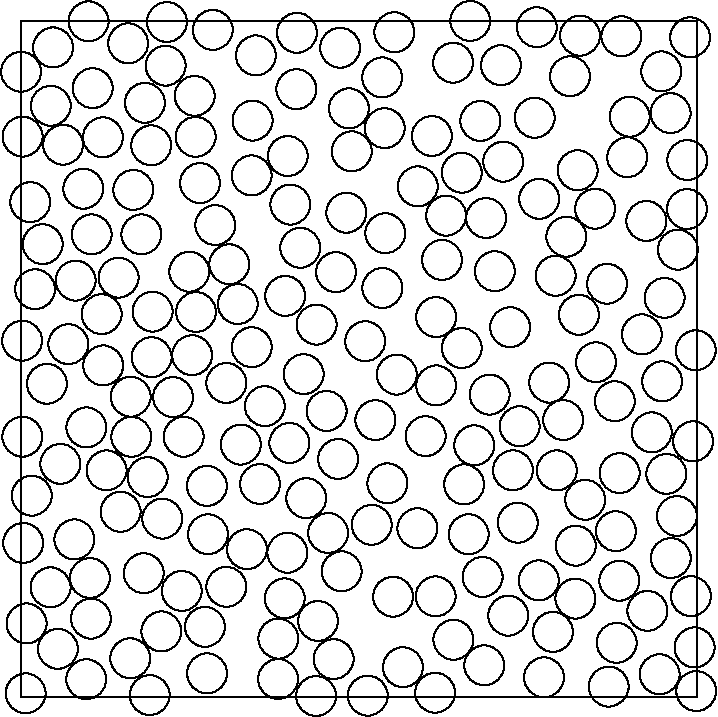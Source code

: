 #FIG 3.2
Landscape
Center
Inches
Letter
100.00
Single
-2
1200 2
2 2 0 1 0 7 50 -1 -1 0.000 0 0 -1 0 0 5
                       0 0 0 5070 5070 5070 5070 0 0 0 
1 3 0 1 0 7 50 -1 -1 0.000 1 0.0000 1564 1828 150 150 1564 1828 1564 1828
1 3 0 1 0 7 50 -1 -1 0.000 1 0.0000 357 2427 150 150 357 2427 357 2427
1 3 0 1 0 7 50 -1 -1 0.000 1 0.0000 1542 4247 150 150 1542 4247 1542 4247
1 3 0 1 0 7 50 -1 -1 0.000 1 0.0000 4186 2207 150 150 4186 2207 4186 2207
1 3 0 1 0 7 50 -1 -1 0.000 1 0.0000 4804 382 150 150 4804 382 4804 382
1 3 0 1 0 7 50 -1 -1 0.000 1 0.0000 2293 2928 150 150 2293 2928 2293 2928
1 3 0 1 0 7 50 -1 -1 0.000 1 0.0000 1830 2892 150 150 1830 2892 1830 2892
1 3 0 1 0 7 50 -1 -1 0.000 1 0.0000 4092 1621 150 150 4092 1621 4092 1621
1 3 0 1 0 7 50 -1 -1 0.000 1 0.0000 4996 1414 150 150 4996 1414 4996 1414
1 3 0 1 0 7 50 -1 -1 0.000 1 0.0000 4162 3938 150 150 4162 3938 4162 3938
1 3 0 1 0 7 50 -1 -1 0.000 1 0.0000 3307 1141 150 150 3307 1141 3307 1141
1 3 0 1 0 7 50 -1 -1 0.000 1 0.0000 1381 4547 150 150 1381 4547 1381 4547
1 3 0 1 0 7 50 -1 -1 0.000 1 0.0000 931 617 150 150 931 617 931 617
1 3 0 1 0 7 50 -1 -1 0.000 1 0.0000 3111 4319 150 150 3111 4319 3111 4319
1 3 0 1 0 7 50 -1 -1 0.000 1 0.0000 3447 753 150 150 3447 753 3447 753
1 3 0 1 0 7 50 -1 -1 0.000 1 0.0000 4194 113 150 150 4194 113 4194 113
1 3 0 1 0 7 50 -1 -1 0.000 1 0.0000 3476 4836 150 150 3476 4836 3476 4836
1 3 0 1 0 7 50 -1 -1 0.000 1 0.0000 2096 1704 150 150 2096 1704 2096 1704
1 3 0 1 0 7 50 -1 -1 0.000 1 0.0000 317 931 150 150 317 931 317 931
1 3 0 1 0 7 50 -1 -1 0.000 1 0.0000 4658 2354 150 150 4658 2354 4658 2354
1 3 0 1 0 7 50 -1 -1 0.000 1 0.0000 164 1677 150 150 164 1677 164 1677
1 3 0 1 0 7 50 -1 -1 0.000 1 0.0000 1794 3476 150 150 1794 3476 1794 3476
1 3 0 1 0 7 50 -1 -1 0.000 1 0.0000 643 3374 150 150 643 3374 643 3374
1 3 0 1 0 7 50 -1 -1 0.000 1 0.0000 3963 2715 150 150 3963 2715 3963 2715
1 3 0 1 0 7 50 -1 -1 0.000 1 0.0000 3242 316 150 150 3242 316 3242 316
1 3 0 1 0 7 50 -1 -1 0.000 1 0.0000 1061 3735 150 150 1061 3735 1061 3735
1 3 0 1 0 7 50 -1 -1 0.000 1 0.0000 2660 2997 150 150 2660 2997 2660 2997
1 3 0 1 0 7 50 -1 -1 0.000 1 0.0000 4873 694 150 150 4873 694 4873 694
1 3 0 1 0 7 50 -1 -1 0.000 1 0.0000 844 1270 150 150 844 1270 844 1270
1 3 0 1 0 7 50 -1 -1 0.000 1 0.0000 223 4251 150 150 223 4251 223 4251
1 3 0 1 0 7 50 -1 -1 0.000 1 0.0000 1932 4635 150 150 1932 4635 1932 4635
1 3 0 1 0 7 50 -1 -1 0.000 1 0.0000 967 5059 150 150 967 5059 967 5059
1 3 0 1 0 7 50 -1 -1 0.000 1 0.0000 1732 2450 150 150 1732 2450 1732 2450
1 3 0 1 0 7 50 -1 -1 0.000 1 0.0000 3159 1795 150 150 3159 1795 3159 1795
1 3 0 1 0 7 50 -1 -1 0.000 1 0.0000 402 3892 150 150 402 3892 402 3892
1 3 0 1 0 7 50 -1 -1 0.000 1 0.0000 2121 2652 150 150 2121 2652 2121 2652
1 3 0 1 0 7 50 -1 -1 0.000 1 0.0000 12 3121 150 150 12 3121 12 3121
1 3 0 1 0 7 50 -1 -1 0.000 1 0.0000 2975 3808 150 150 2975 3808 2975 3808
1 3 0 1 0 7 50 -1 -1 0.000 1 0.0000 4491 3394 150 150 4491 3394 4491 3394
1 3 0 1 0 7 50 -1 -1 0.000 1 0.0000 4548 1025 150 150 4548 1025 4548 1025
1 3 0 1 0 7 50 -1 -1 0.000 1 0.0000 4314 2563 150 150 4314 2563 4314 2563
1 3 0 1 0 7 50 -1 -1 0.000 1 0.0000 531 1604 150 150 531 1604 531 1604
1 3 0 1 0 7 50 -1 -1 0.000 1 0.0000 3463 4173 150 150 3463 4173 3463 4173
1 3 0 1 0 7 50 -1 -1 0.000 1 0.0000 71 1362 150 150 71 1362 71 1362
1 3 0 1 0 7 50 -1 -1 0.000 1 0.0000 2229 4503 150 150 2229 4503 2229 4503
1 3 0 1 0 7 50 -1 -1 0.000 1 0.0000 2022 1380 150 150 2022 1380 2022 1380
1 3 0 1 0 7 50 -1 -1 0.000 1 0.0000 2792 4321 150 150 2792 4321 2792 4321
1 3 0 1 0 7 50 -1 -1 0.000 1 0.0000 2866 4850 150 150 2866 4850 2866 4850
1 3 0 1 0 7 50 -1 -1 0.000 1 0.0000 518 4181 150 150 518 4181 518 4181
1 3 0 1 0 7 50 -1 -1 0.000 1 0.0000 2442 1441 150 150 2442 1441 2442 1441
1 3 0 1 0 7 50 -1 -1 0.000 1 0.0000 2218 2280 150 150 2218 2280 2218 2280
1 3 0 1 0 7 50 -1 -1 0.000 1 0.0000 3854 729 150 150 3854 729 3854 729
1 3 0 1 0 7 50 -1 -1 0.000 1 0.0000 1344 1219 150 150 1344 1219 1344 1219
1 3 0 1 0 7 50 -1 -1 0.000 1 0.0000 3885 4199 150 150 3885 4199 3885 4199
1 3 0 1 0 7 50 -1 -1 0.000 1 0.0000 2380 3288 150 150 2380 3288 2380 3288
1 3 0 1 0 7 50 -1 -1 0.000 1 0.0000 1763 262 150 150 1763 262 1763 262
1 3 0 1 0 7 50 -1 -1 0.000 1 0.0000 5020 126 150 150 5020 126 5020 126
1 3 0 1 0 7 50 -1 -1 0.000 1 0.0000 4489 4201 150 150 4489 4201 4489 4201
1 3 0 1 0 7 50 -1 -1 0.000 1 0.0000 411 1950 150 150 411 1950 411 1950
1 3 0 1 0 7 50 -1 -1 0.000 1 0.0000 3555 1880 150 150 3555 1880 3555 1880
1 3 0 1 0 7 50 -1 -1 0.000 1 0.0000 4176 1123 150 150 4176 1123 4176 1123
1 3 0 1 0 7 50 -1 -1 0.000 1 0.0000 4692 1503 150 150 4692 1503 4692 1503
1 3 0 1 0 7 50 -1 -1 0.000 1 0.0000 805 171 150 150 805 171 805 171
1 3 0 1 0 7 50 -1 -1 0.000 1 0.0000 1264 1883 150 150 1264 1883 1264 1883
1 3 0 1 0 7 50 -1 -1 0.000 1 0.0000 3115 2737 150 150 3115 2737 3115 2737
1 3 0 1 0 7 50 -1 -1 0.000 1 0.0000 196 2724 150 150 196 2724 196 2724
1 3 0 1 0 7 50 -1 -1 0.000 1 0.0000 492 3052 150 150 492 3052 492 3052
1 3 0 1 0 7 50 -1 -1 0.000 1 0.0000 3490 1481 150 150 3490 1481 3490 1481
1 3 0 1 0 7 50 -1 -1 0.000 1 0.0000 3727 3766 150 150 3727 3766 3727 3766
1 3 0 1 0 7 50 -1 -1 0.000 1 0.0000 4011 1914 150 150 4011 1914 4011 1914
1 3 0 1 0 7 50 -1 -1 0.000 1 0.0000 3307 2456 150 150 3307 2456 3307 2456
1 3 0 1 0 7 50 -1 -1 0.000 1 0.0000 1440 70 150 150 1440 70 1440 70
1 3 0 1 0 7 50 -1 -1 0.000 1 0.0000 606 2202 150 150 606 2202 606 2202
1 3 0 1 0 7 50 -1 -1 0.000 1 0.0000 2346 4789 150 150 2346 4789 2346 4789
1 3 0 1 0 7 50 -1 -1 0.000 1 0.0000 3670 2300 150 150 3670 2300 3670 2300
1 3 0 1 0 7 50 -1 -1 0.000 1 0.0000 981 2525 150 150 981 2525 981 2525
1 3 0 1 0 7 50 -1 -1 0.000 1 0.0000 4842 3400 150 150 4842 3400 4842 3400
1 3 0 1 0 7 50 -1 -1 0.000 1 0.0000 2141 3582 150 150 2141 3582 2141 3582
1 3 0 1 0 7 50 -1 -1 0.000 1 0.0000 2364 1887 150 150 2364 1887 2364 1887
1 3 0 1 0 7 50 -1 -1 0.000 1 0.0000 1930 4938 150 150 1930 4938 1930 4938
1 3 0 1 0 7 50 -1 -1 0.000 1 0.0000 2802 88 150 150 2802 88 2802 88
1 3 0 1 0 7 50 -1 -1 0.000 1 0.0000 2395 204 150 150 2395 204 2395 204
1 3 0 1 0 7 50 -1 -1 0.000 1 0.0000 905 1604 150 150 905 1604 905 1604
1 3 0 1 0 7 50 -1 -1 0.000 1 0.0000 2750 3471 150 150 2750 3471 2750 3471
1 3 0 1 0 7 50 -1 -1 0.000 1 0.0000 3083 866 150 150 3083 866 3083 866
1 3 0 1 0 7 50 -1 -1 0.000 1 0.0000 242 202 150 150 242 202 242 202
1 3 0 1 0 7 50 -1 -1 0.000 1 0.0000 922 4145 150 150 922 4145 922 4145
1 3 0 1 0 7 50 -1 -1 0.000 1 0.0000 4160 4335 150 150 4160 4335 4160 4335
1 3 0 1 0 7 50 -1 -1 0.000 1 0.0000 1142 2824 150 150 1142 2824 1142 2824
1 3 0 1 0 7 50 -1 -1 0.000 1 0.0000 4409 4995 150 150 4409 4995 4409 4995
1 3 0 1 0 7 50 -1 -1 0.000 1 0.0000 1304 565 150 150 1304 565 1304 565
1 3 0 1 0 7 50 -1 -1 0.000 1 0.0000 616 876 150 150 616 876 616 876
1 3 0 1 0 7 50 -1 -1 0.000 1 0.0000 4875 4031 150 150 4875 4031 4875 4031
1 3 0 1 0 7 50 -1 -1 0.000 1 0.0000 1731 1162 150 150 1731 1162 1731 1162
1 3 0 1 0 7 50 -1 -1 0.000 1 0.0000 3325 3479 150 150 3325 3479 3325 3479
1 3 0 1 0 7 50 -1 -1 0.000 1 0.0000 4020 3374 150 150 4020 3374 4020 3374
1 3 0 1 0 7 50 -1 -1 0.000 1 0.0000 5026 4317 150 150 5026 4317 5026 4317
1 3 0 1 0 7 50 -1 -1 0.000 1 0.0000 3401 3186 150 150 3401 3186 3401 3186
1 3 0 1 0 7 50 -1 -1 0.000 1 0.0000 4397 1974 150 150 4397 1974 4397 1974
1 3 0 1 0 7 50 -1 -1 0.000 1 0.0000 3991 4585 150 150 3991 4585 3991 4585
1 3 0 1 0 7 50 -1 -1 0.000 1 0.0000 4455 2855 150 150 4455 2855 4455 2855
1 3 0 1 0 7 50 -1 -1 0.000 1 0.0000 2710 427 150 150 2710 427 2710 427
1 3 0 1 0 7 50 -1 -1 0.000 1 0.0000 3516 2805 150 150 3516 2805 3516 2805
1 3 0 1 0 7 50 -1 -1 0.000 1 0.0000 2632 3782 150 150 2632 3782 2632 3782
1 3 0 1 0 7 50 -1 -1 0.000 1 0.0000 4791 4903 150 150 4791 4903 4791 4903
1 3 0 1 0 7 50 -1 -1 0.000 1 0.0000 278 4712 150 150 278 4712 278 4712
1 3 0 1 0 7 50 -1 -1 0.000 1 0.0000 2482 981 150 150 2482 981 2482 981
1 3 0 1 0 7 50 -1 -1 0.000 1 0.0000 3691 3373 150 150 3691 3373 3691 3373
1 3 0 1 0 7 50 -1 -1 0.000 1 0.0000 4810 2706 150 150 4810 2706 4810 2706
1 3 0 1 0 7 50 -1 -1 0.000 1 0.0000 3190 1463 150 150 3190 1463 3190 1463
1 3 0 1 0 7 50 -1 -1 0.000 1 0.0000 1397 4896 150 150 1397 4896 1397 4896
1 3 0 1 0 7 50 -1 -1 0.000 1 0.0000 4921 3716 150 150 4921 3716 4921 3716
1 3 0 1 0 7 50 -1 -1 0.000 1 0.0000 3107 5041 150 150 3107 5041 3107 5041
1 3 0 1 0 7 50 -1 -1 0.000 1 0.0000 539 507 150 150 539 507 539 507
1 3 0 1 0 7 50 -1 -1 0.000 1 0.0000 4567 721 150 150 4567 721 4567 721
1 3 0 1 0 7 50 -1 -1 0.000 1 0.0000 4828 2080 150 150 4828 2080 4828 2080
1 3 0 1 0 7 50 -1 -1 0.000 1 0.0000 1396 3490 150 150 1396 3490 1396 3490
1 3 0 1 0 7 50 -1 -1 0.000 1 0.0000 2734 1595 150 150 2734 1595 2734 1595
1 3 0 1 0 7 50 -1 -1 0.000 1 0.0000 2000 3991 150 150 2000 3991 2000 3991
1 3 0 1 0 7 50 -1 -1 0.000 1 0.0000 2583 2405 150 150 2583 2405 2583 2405
1 3 0 1 0 7 50 -1 -1 0.000 1 0.0000 3601 335 150 150 3601 335 3601 335
1 3 0 1 0 7 50 -1 -1 0.000 1 0.0000 3036 3117 150 150 3036 3117 3036 3117
1 3 0 1 0 7 50 -1 -1 0.000 1 0.0000 2406 4131 150 150 2406 4131 2406 4131
1 3 0 1 0 7 50 -1 -1 0.000 1 0.0000 1738 750 150 150 1738 750 1738 750
1 3 0 1 0 7 50 -1 -1 0.000 1 0.0000 4700 4427 150 150 4700 4427 4700 4427
1 3 0 1 0 7 50 -1 -1 0.000 1 0.0000 5062 2473 150 150 5062 2473 5062 2473
1 3 0 1 0 7 50 -1 -1 0.000 1 0.0000 3115 2224 150 150 3115 2224 3115 2224
1 3 0 1 0 7 50 -1 -1 0.000 1 0.0000 1311 872 150 150 1311 872 1311 872
1 3 0 1 0 7 50 -1 -1 0.000 1 0.0000 821 4783 150 150 821 4783 821 4783
1 3 0 1 0 7 50 -1 -1 0.000 1 0.0000 2071 92 150 150 2071 92 2071 92
1 3 0 1 0 7 50 -1 -1 0.000 1 0.0000 2067 515 150 150 2067 515 2067 515
1 3 0 1 0 7 50 -1 -1 0.000 1 0.0000 1096 11 150 150 1096 11 1096 11
1 3 0 1 0 7 50 -1 -1 0.000 1 0.0000 3888 1337 150 150 3888 1337 3888 1337
1 3 0 1 0 7 50 -1 -1 0.000 1 0.0000 4463 3830 150 150 4463 3830 4463 3830
1 3 0 1 0 7 50 -1 -1 0.000 1 0.0000 82 3563 150 150 82 3563 82 3563
1 3 0 1 0 7 50 -1 -1 0.000 1 0.0000 13 870 150 150 13 870 13 870
1 3 0 1 0 7 50 -1 -1 0.000 1 0.0000 1983 2065 150 150 1983 2065 1983 2065
1 3 0 1 0 7 50 -1 -1 0.000 1 0.0000 469 1261 150 150 469 1261 469 1261
1 3 0 1 0 7 50 -1 -1 0.000 1 0.0000 1404 3853 150 150 1404 3853 1404 3853
1 3 0 1 0 7 50 -1 -1 0.000 1 0.0000 10 2401 150 150 10 2401 10 2401
1 3 0 1 0 7 50 -1 -1 0.000 1 0.0000 4119 418 150 150 4119 418 4119 418
1 3 0 1 0 7 50 -1 -1 0.000 1 0.0000 4068 2996 150 150 4068 2996 4068 2996
1 3 0 1 0 7 50 -1 -1 0.000 1 0.0000 225 639 150 150 225 639 225 639
1 3 0 1 0 7 50 -1 -1 0.000 1 0.0000 4307 1411 150 150 4307 1411 4307 1411
1 3 0 1 0 7 50 -1 -1 0.000 1 0.0000 3359 3853 150 150 3359 3853 3359 3853
1 3 0 1 0 7 50 -1 -1 0.000 1 0.0000 2977 1244 150 150 2977 1244 2977 1244
1 3 0 1 0 7 50 -1 -1 0.000 1 0.0000 3924 4926 150 150 3924 4926 3924 4926
1 3 0 1 0 7 50 -1 -1 0.000 1 0.0000 1314 2186 150 150 1314 2186 1314 2186
1 3 0 1 0 7 50 -1 -1 0.000 1 0.0000 3656 4463 150 150 3656 4463 3656 4463
1 3 0 1 0 7 50 -1 -1 0.000 1 0.0000 4505 118 150 150 4505 118 4505 118
1 3 0 1 0 7 50 -1 -1 0.000 1 0.0000 3618 1058 150 150 3618 1058 3618 1058
1 3 0 1 0 7 50 -1 -1 0.000 1 0.0000 2002 1016 150 150 2002 1016 2002 1016
1 3 0 1 0 7 50 -1 -1 0.000 1 0.0000 829 3122 150 150 829 3122 829 3122
1 3 0 1 0 7 50 -1 -1 0.000 1 0.0000 2461 659 150 150 2461 659 2461 659
1 3 0 1 0 7 50 -1 -1 0.000 1 0.0000 2729 807 150 150 2729 807 2729 807
1 3 0 1 0 7 50 -1 -1 0.000 1 0.0000 3371 3 150 150 3371 3 3371 3
1 3 0 1 0 7 50 -1 -1 0.000 1 0.0000 1650 3180 150 150 1650 3180 1650 3180
1 3 0 1 0 7 50 -1 -1 0.000 1 0.0000 2015 3168 150 150 2015 3168 2015 3168
1 3 0 1 0 7 50 -1 -1 0.000 1 0.0000 1221 3121 150 150 1221 3121 1221 3121
1 3 0 1 0 7 50 -1 -1 0.000 1 0.0000 3741 3043 150 150 3741 3043 3741 3043
1 3 0 1 0 7 50 -1 -1 0.000 1 0.0000 18 3918 150 150 18 3918 18 3918
1 3 0 1 0 7 50 -1 -1 0.000 1 0.0000 733 1928 150 150 733 1928 733 1928
1 3 0 1 0 7 50 -1 -1 0.000 1 0.0000 4732 3089 150 150 4732 3089 4732 3089
1 3 0 1 0 7 50 -1 -1 0.000 1 0.0000 748 3684 150 150 748 3684 748 3684
1 3 0 1 0 7 50 -1 -1 0.000 1 0.0000 1542 2718 150 150 1542 2718 1542 2718
1 3 0 1 0 7 50 -1 -1 0.000 1 0.0000 36 5046 150 150 36 5046 36 5046
1 3 0 1 0 7 50 -1 -1 0.000 1 0.0000 2 384 150 150 2 384 2 384
1 3 0 1 0 7 50 -1 -1 0.000 1 0.0000 491 4940 150 150 491 4940 491 4940
1 3 0 1 0 7 50 -1 -1 0.000 1 0.0000 2712 2006 150 150 2712 2006 2712 2006
1 3 0 1 0 7 50 -1 -1 0.000 1 0.0000 107 2015 150 150 107 2015 107 2015
1 3 0 1 0 7 50 -1 -1 0.000 1 0.0000 951 3424 150 150 951 3424 951 3424
1 3 0 1 0 7 50 -1 -1 0.000 1 0.0000 1055 4582 150 150 1055 4582 1055 4582
1 3 0 1 0 7 50 -1 -1 0.000 1 0.0000 1285 2510 150 150 1285 2510 1285 2510
1 3 0 1 0 7 50 -1 -1 0.000 1 0.0000 618 2587 150 150 618 2587 618 2587
1 3 0 1 0 7 50 -1 -1 0.000 1 0.0000 43 4522 150 150 43 4522 43 4522
1 3 0 1 0 7 50 -1 -1 0.000 1 0.0000 1459 1534 150 150 1459 1534 1459 1534
1 3 0 1 0 7 50 -1 -1 0.000 1 0.0000 1696 3965 150 150 1696 3965 1696 3965
1 3 0 1 0 7 50 -1 -1 0.000 1 0.0000 3245 4644 150 150 3245 4644 3245 4644
1 3 0 1 0 7 50 -1 -1 0.000 1 0.0000 4928 1718 150 150 4928 1718 4928 1718
1 3 0 1 0 7 50 -1 -1 0.000 1 0.0000 3870 50 150 150 3870 50 3870 50
1 3 0 1 0 7 50 -1 -1 0.000 1 0.0000 5053 4702 150 150 5053 4702 5053 4702
1 3 0 1 0 7 50 -1 -1 0.000 1 0.0000 1627 2126 150 150 1627 2126 1627 2126
1 3 0 1 0 7 50 -1 -1 0.000 1 0.0000 2602 5063 150 150 2602 5063 2602 5063
1 3 0 1 0 7 50 -1 -1 0.000 1 0.0000 824 2821 150 150 824 2821 824 2821
1 3 0 1 0 7 50 -1 -1 0.000 1 0.0000 4469 4667 150 150 4469 4667 4469 4667
1 3 0 1 0 7 50 -1 -1 0.000 1 0.0000 1207 4278 150 150 1207 4278 1207 4278
1 3 0 1 0 7 50 -1 -1 0.000 1 0.0000 4233 3594 150 150 4233 3594 4233 3594
1 3 0 1 0 7 50 -1 -1 0.000 1 0.0000 5042 3156 150 150 5042 3156 5042 3156
1 3 0 1 0 7 50 -1 -1 0.000 1 0.0000 1086 338 150 150 1086 338 1086 338
1 3 0 1 0 7 50 -1 -1 0.000 1 0.0000 1979 4334 150 150 1979 4334 1979 4334
1 3 0 1 0 7 50 -1 -1 0.000 1 0.0000 2215 5066 150 150 2215 5066 2215 5066
1 3 0 1 0 7 50 -1 -1 0.000 1 0.0000 4999 1046 150 150 4999 1046 4999 1046
1 3 0 1 0 7 50 -1 -1 0.000 1 0.0000 2820 2655 150 150 2820 2655 2820 2655
1 3 0 1 0 7 50 -1 -1 0.000 1 0.0000 297 3325 150 150 297 3325 297 3325
1 3 0 1 0 7 50 -1 -1 0.000 1 0.0000 5066 5029 150 150 5066 5029 5066 5029
1 3 0 1 0 7 50 -1 -1 0.000 1 0.0000 2305 3843 150 150 2305 3843 2305 3843
1 3 0 1 0 7 50 -1 -1 0.000 1 0.0000 526 4485 150 150 526 4485 526 4485
1 3 0 1 0 7 50 -1 -1 0.000 1 0.0000 988 2183 150 150 988 2183 988 2183
1 3 0 1 0 7 50 -1 -1 0.000 1 0.0000 978 936 150 150 978 936 978 936
1 3 0 1 0 7 50 -1 -1 0.000 1 0.0000 508 6 150 150 508 6 508 6
